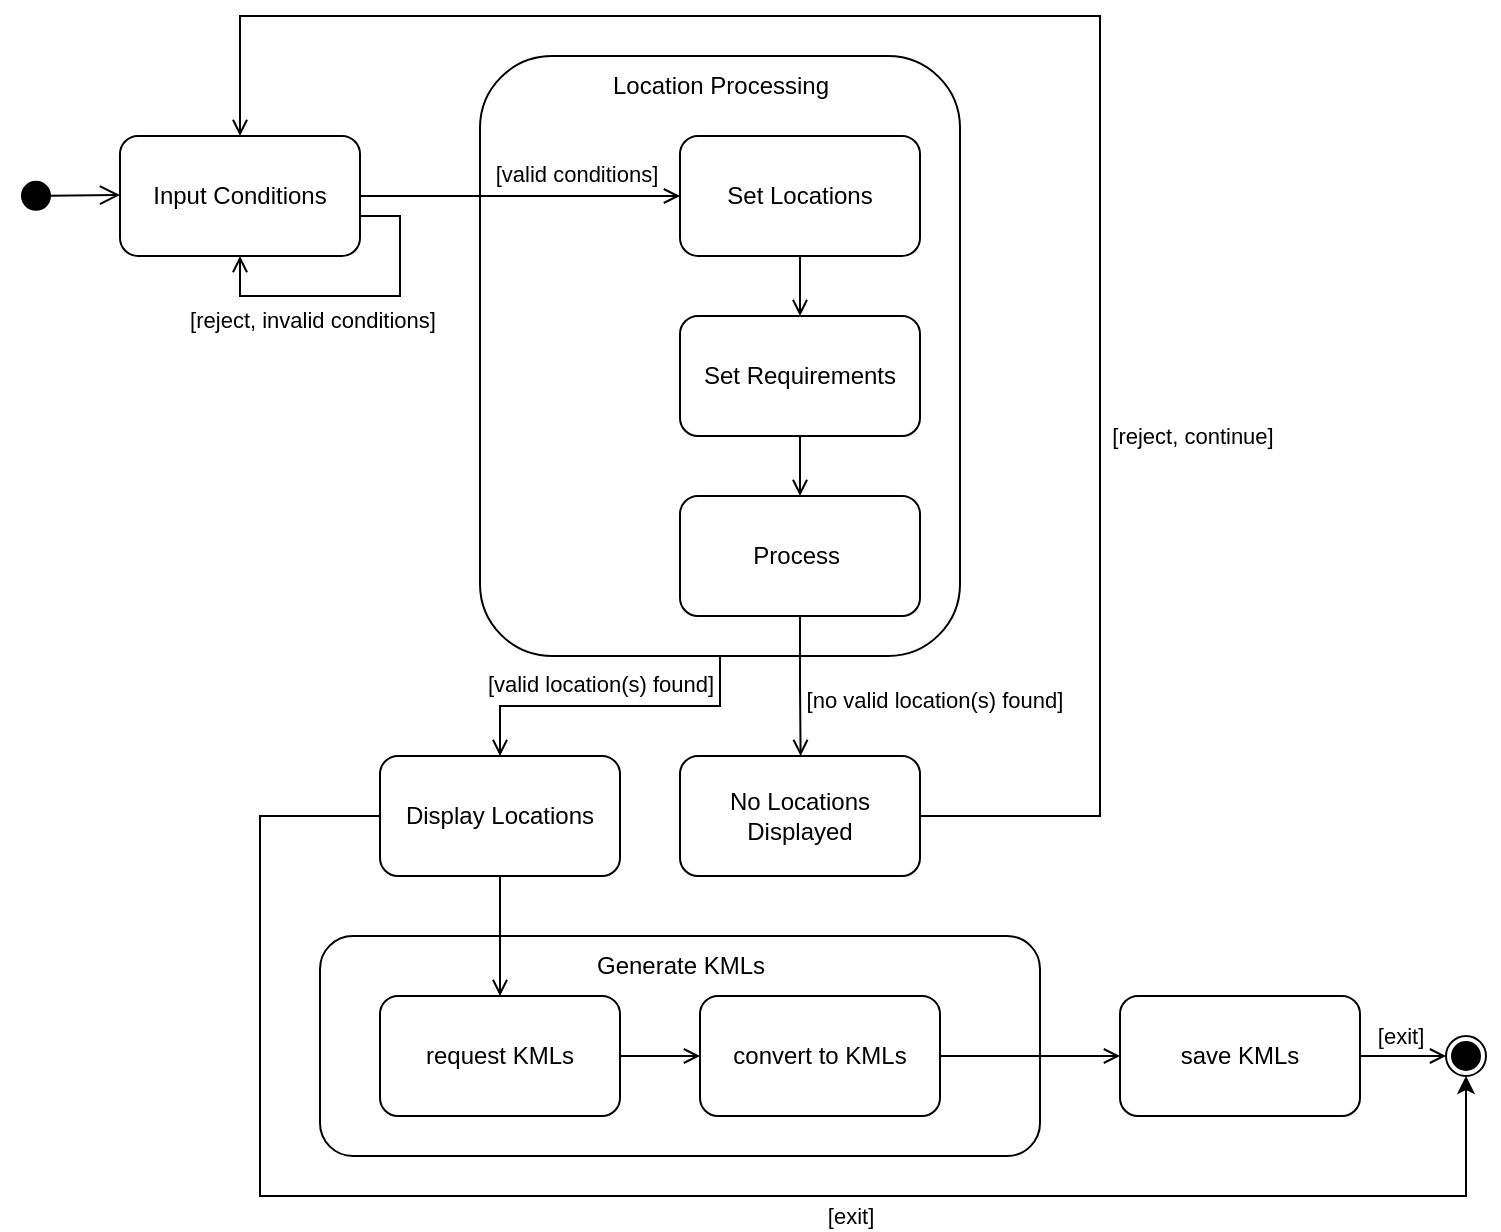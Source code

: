 <mxfile version="22.1.2" type="device">
  <diagram name="Page-1" id="3DZ1DMXpIPHAonK5FujJ">
    <mxGraphModel dx="779" dy="541" grid="1" gridSize="10" guides="1" tooltips="1" connect="1" arrows="1" fold="1" page="1" pageScale="1" pageWidth="850" pageHeight="1100" math="0" shadow="0">
      <root>
        <mxCell id="0" />
        <mxCell id="1" parent="0" />
        <mxCell id="-A6Hnksh4mpt81NmAGqT-50" value="" style="ellipse;whiteSpace=wrap;html=1;aspect=fixed;" parent="1" vertex="1">
          <mxGeometry x="773" y="640" width="20" height="20" as="geometry" />
        </mxCell>
        <mxCell id="-A6Hnksh4mpt81NmAGqT-44" value="" style="rounded=1;whiteSpace=wrap;html=1;" parent="1" vertex="1">
          <mxGeometry x="210" y="590" width="360" height="110" as="geometry" />
        </mxCell>
        <mxCell id="-A6Hnksh4mpt81NmAGqT-19" style="edgeStyle=orthogonalEdgeStyle;rounded=0;orthogonalLoop=1;jettySize=auto;html=1;entryX=0.5;entryY=0;entryDx=0;entryDy=0;endArrow=open;endFill=0;" parent="1" source="-A6Hnksh4mpt81NmAGqT-11" target="-A6Hnksh4mpt81NmAGqT-18" edge="1">
          <mxGeometry relative="1" as="geometry" />
        </mxCell>
        <mxCell id="-A6Hnksh4mpt81NmAGqT-20" value="[valid location(s) found]" style="edgeLabel;html=1;align=center;verticalAlign=middle;resizable=0;points=[];" parent="-A6Hnksh4mpt81NmAGqT-19" vertex="1" connectable="0">
          <mxGeometry x="0.059" y="-1" relative="1" as="geometry">
            <mxPoint x="-1" y="-10" as="offset" />
          </mxGeometry>
        </mxCell>
        <mxCell id="-A6Hnksh4mpt81NmAGqT-11" value="" style="rounded=1;whiteSpace=wrap;html=1;" parent="1" vertex="1">
          <mxGeometry x="290" y="150" width="240" height="300" as="geometry" />
        </mxCell>
        <mxCell id="-A6Hnksh4mpt81NmAGqT-9" style="edgeStyle=orthogonalEdgeStyle;rounded=0;orthogonalLoop=1;jettySize=auto;html=1;exitX=1;exitY=0.5;exitDx=0;exitDy=0;entryX=0;entryY=0.5;entryDx=0;entryDy=0;endArrow=open;endFill=0;" parent="1" source="-A6Hnksh4mpt81NmAGqT-1" target="-A6Hnksh4mpt81NmAGqT-3" edge="1">
          <mxGeometry relative="1" as="geometry" />
        </mxCell>
        <mxCell id="-A6Hnksh4mpt81NmAGqT-10" value="[valid conditions]" style="edgeLabel;html=1;align=center;verticalAlign=middle;resizable=0;points=[];" parent="-A6Hnksh4mpt81NmAGqT-9" vertex="1" connectable="0">
          <mxGeometry x="0.093" y="4" relative="1" as="geometry">
            <mxPoint x="20" y="-7" as="offset" />
          </mxGeometry>
        </mxCell>
        <mxCell id="-A6Hnksh4mpt81NmAGqT-1" value="Input Conditions" style="rounded=1;whiteSpace=wrap;html=1;" parent="1" vertex="1">
          <mxGeometry x="110" y="190" width="120" height="60" as="geometry" />
        </mxCell>
        <mxCell id="-A6Hnksh4mpt81NmAGqT-7" style="edgeStyle=orthogonalEdgeStyle;rounded=0;orthogonalLoop=1;jettySize=auto;html=1;exitX=0.5;exitY=1;exitDx=0;exitDy=0;endArrow=open;endFill=0;" parent="1" source="-A6Hnksh4mpt81NmAGqT-3" target="-A6Hnksh4mpt81NmAGqT-4" edge="1">
          <mxGeometry relative="1" as="geometry" />
        </mxCell>
        <mxCell id="-A6Hnksh4mpt81NmAGqT-3" value="Set Locations" style="rounded=1;whiteSpace=wrap;html=1;" parent="1" vertex="1">
          <mxGeometry x="390" y="190" width="120" height="60" as="geometry" />
        </mxCell>
        <mxCell id="-A6Hnksh4mpt81NmAGqT-8" value="" style="edgeStyle=orthogonalEdgeStyle;rounded=0;orthogonalLoop=1;jettySize=auto;html=1;endArrow=open;endFill=0;" parent="1" source="-A6Hnksh4mpt81NmAGqT-4" target="-A6Hnksh4mpt81NmAGqT-6" edge="1">
          <mxGeometry relative="1" as="geometry" />
        </mxCell>
        <mxCell id="-A6Hnksh4mpt81NmAGqT-4" value="Set Requirements" style="rounded=1;whiteSpace=wrap;html=1;" parent="1" vertex="1">
          <mxGeometry x="390" y="280" width="120" height="60" as="geometry" />
        </mxCell>
        <mxCell id="-A6Hnksh4mpt81NmAGqT-5" value="" style="html=1;verticalAlign=bottom;startArrow=circle;startFill=1;endArrow=open;startSize=6;endSize=8;curved=0;rounded=0;" parent="1" edge="1">
          <mxGeometry width="80" relative="1" as="geometry">
            <mxPoint x="60" y="220" as="sourcePoint" />
            <mxPoint x="110" y="219.5" as="targetPoint" />
          </mxGeometry>
        </mxCell>
        <mxCell id="-A6Hnksh4mpt81NmAGqT-13" style="edgeStyle=orthogonalEdgeStyle;rounded=0;orthogonalLoop=1;jettySize=auto;html=1;exitX=0.5;exitY=1;exitDx=0;exitDy=0;endArrow=open;endFill=0;" parent="1" source="-A6Hnksh4mpt81NmAGqT-6" edge="1">
          <mxGeometry relative="1" as="geometry">
            <mxPoint x="450.316" y="500" as="targetPoint" />
          </mxGeometry>
        </mxCell>
        <mxCell id="-A6Hnksh4mpt81NmAGqT-15" value="[no valid location(s) found]" style="edgeLabel;html=1;align=center;verticalAlign=middle;resizable=0;points=[];" parent="-A6Hnksh4mpt81NmAGqT-13" vertex="1" connectable="0">
          <mxGeometry x="-0.075" y="2" relative="1" as="geometry">
            <mxPoint x="65" y="9" as="offset" />
          </mxGeometry>
        </mxCell>
        <mxCell id="-A6Hnksh4mpt81NmAGqT-6" value="Process&amp;nbsp;" style="rounded=1;whiteSpace=wrap;html=1;" parent="1" vertex="1">
          <mxGeometry x="390" y="370" width="120" height="60" as="geometry" />
        </mxCell>
        <mxCell id="-A6Hnksh4mpt81NmAGqT-12" value="Location Processing" style="text;html=1;align=center;verticalAlign=middle;resizable=0;points=[];autosize=1;strokeColor=none;fillColor=none;" parent="1" vertex="1">
          <mxGeometry x="345" y="150" width="130" height="30" as="geometry" />
        </mxCell>
        <mxCell id="-A6Hnksh4mpt81NmAGqT-16" style="edgeStyle=orthogonalEdgeStyle;rounded=0;orthogonalLoop=1;jettySize=auto;html=1;entryX=0.5;entryY=0;entryDx=0;entryDy=0;endArrow=open;endFill=0;" parent="1" source="-A6Hnksh4mpt81NmAGqT-14" target="-A6Hnksh4mpt81NmAGqT-1" edge="1">
          <mxGeometry relative="1" as="geometry">
            <Array as="points">
              <mxPoint x="600" y="530" />
              <mxPoint x="600" y="130" />
              <mxPoint x="170" y="130" />
            </Array>
          </mxGeometry>
        </mxCell>
        <mxCell id="-A6Hnksh4mpt81NmAGqT-17" value="[reject, continue]" style="edgeLabel;html=1;align=center;verticalAlign=middle;resizable=0;points=[];" parent="-A6Hnksh4mpt81NmAGqT-16" vertex="1" connectable="0">
          <mxGeometry x="0.116" y="-2" relative="1" as="geometry">
            <mxPoint x="103" y="212" as="offset" />
          </mxGeometry>
        </mxCell>
        <mxCell id="-A6Hnksh4mpt81NmAGqT-14" value="No Locations Displayed" style="rounded=1;whiteSpace=wrap;html=1;" parent="1" vertex="1">
          <mxGeometry x="390" y="500" width="120" height="60" as="geometry" />
        </mxCell>
        <mxCell id="-A6Hnksh4mpt81NmAGqT-37" style="edgeStyle=orthogonalEdgeStyle;rounded=0;orthogonalLoop=1;jettySize=auto;html=1;entryX=0.5;entryY=0;entryDx=0;entryDy=0;endArrow=open;endFill=0;" parent="1" source="-A6Hnksh4mpt81NmAGqT-18" target="-A6Hnksh4mpt81NmAGqT-36" edge="1">
          <mxGeometry relative="1" as="geometry" />
        </mxCell>
        <mxCell id="cU2LThpIXTL1Gl95x8Pu-1" style="edgeStyle=orthogonalEdgeStyle;rounded=0;orthogonalLoop=1;jettySize=auto;html=1;exitX=0;exitY=0.5;exitDx=0;exitDy=0;entryX=0.5;entryY=1;entryDx=0;entryDy=0;" edge="1" parent="1" source="-A6Hnksh4mpt81NmAGqT-18" target="-A6Hnksh4mpt81NmAGqT-50">
          <mxGeometry relative="1" as="geometry">
            <Array as="points">
              <mxPoint x="180" y="530" />
              <mxPoint x="180" y="720" />
              <mxPoint x="783" y="720" />
            </Array>
          </mxGeometry>
        </mxCell>
        <mxCell id="cU2LThpIXTL1Gl95x8Pu-2" value="[exit]" style="edgeLabel;html=1;align=center;verticalAlign=middle;resizable=0;points=[];" vertex="1" connectable="0" parent="cU2LThpIXTL1Gl95x8Pu-1">
          <mxGeometry x="0.61" y="1" relative="1" as="geometry">
            <mxPoint x="-190" y="11" as="offset" />
          </mxGeometry>
        </mxCell>
        <mxCell id="-A6Hnksh4mpt81NmAGqT-18" value="Display Locations" style="rounded=1;whiteSpace=wrap;html=1;" parent="1" vertex="1">
          <mxGeometry x="240" y="500" width="120" height="60" as="geometry" />
        </mxCell>
        <mxCell id="-A6Hnksh4mpt81NmAGqT-31" style="edgeStyle=orthogonalEdgeStyle;rounded=0;orthogonalLoop=1;jettySize=auto;html=1;entryX=0.5;entryY=1;entryDx=0;entryDy=0;endArrow=open;endFill=0;" parent="1" source="-A6Hnksh4mpt81NmAGqT-1" target="-A6Hnksh4mpt81NmAGqT-1" edge="1">
          <mxGeometry relative="1" as="geometry">
            <Array as="points">
              <mxPoint x="250" y="230" />
              <mxPoint x="250" y="270" />
              <mxPoint x="170" y="270" />
            </Array>
          </mxGeometry>
        </mxCell>
        <mxCell id="-A6Hnksh4mpt81NmAGqT-32" value="[reject, invalid conditions]" style="edgeLabel;html=1;align=center;verticalAlign=middle;resizable=0;points=[];" parent="-A6Hnksh4mpt81NmAGqT-31" vertex="1" connectable="0">
          <mxGeometry x="0.192" y="11" relative="1" as="geometry">
            <mxPoint x="-9" y="1" as="offset" />
          </mxGeometry>
        </mxCell>
        <mxCell id="-A6Hnksh4mpt81NmAGqT-43" style="edgeStyle=orthogonalEdgeStyle;rounded=0;orthogonalLoop=1;jettySize=auto;html=1;exitX=1;exitY=0.5;exitDx=0;exitDy=0;endArrow=open;endFill=0;" parent="1" source="-A6Hnksh4mpt81NmAGqT-36" target="-A6Hnksh4mpt81NmAGqT-38" edge="1">
          <mxGeometry relative="1" as="geometry" />
        </mxCell>
        <mxCell id="-A6Hnksh4mpt81NmAGqT-36" value="request KMLs" style="rounded=1;whiteSpace=wrap;html=1;" parent="1" vertex="1">
          <mxGeometry x="240" y="620" width="120" height="60" as="geometry" />
        </mxCell>
        <mxCell id="-A6Hnksh4mpt81NmAGqT-45" style="edgeStyle=orthogonalEdgeStyle;rounded=0;orthogonalLoop=1;jettySize=auto;html=1;exitX=1;exitY=0.5;exitDx=0;exitDy=0;entryX=0;entryY=0.5;entryDx=0;entryDy=0;endArrow=open;endFill=0;" parent="1" source="-A6Hnksh4mpt81NmAGqT-38" target="-A6Hnksh4mpt81NmAGqT-41" edge="1">
          <mxGeometry relative="1" as="geometry" />
        </mxCell>
        <mxCell id="-A6Hnksh4mpt81NmAGqT-38" value="convert to KMLs" style="rounded=1;whiteSpace=wrap;html=1;" parent="1" vertex="1">
          <mxGeometry x="400" y="620" width="120" height="60" as="geometry" />
        </mxCell>
        <mxCell id="-A6Hnksh4mpt81NmAGqT-49" style="edgeStyle=orthogonalEdgeStyle;rounded=0;orthogonalLoop=1;jettySize=auto;html=1;exitX=1;exitY=0.5;exitDx=0;exitDy=0;endArrow=open;endFill=0;" parent="1" source="-A6Hnksh4mpt81NmAGqT-41" edge="1">
          <mxGeometry relative="1" as="geometry">
            <mxPoint x="773" y="650" as="targetPoint" />
            <mxPoint x="735" y="650" as="sourcePoint" />
          </mxGeometry>
        </mxCell>
        <mxCell id="-A6Hnksh4mpt81NmAGqT-41" value="save KMLs" style="rounded=1;whiteSpace=wrap;html=1;" parent="1" vertex="1">
          <mxGeometry x="610" y="620" width="120" height="60" as="geometry" />
        </mxCell>
        <mxCell id="-A6Hnksh4mpt81NmAGqT-46" value="Generate KMLs" style="text;html=1;align=center;verticalAlign=middle;resizable=0;points=[];autosize=1;strokeColor=none;fillColor=none;" parent="1" vertex="1">
          <mxGeometry x="335" y="590" width="110" height="30" as="geometry" />
        </mxCell>
        <mxCell id="-A6Hnksh4mpt81NmAGqT-48" value="" style="html=1;verticalAlign=bottom;startArrow=circle;startFill=1;endArrow=none;startSize=6;endSize=8;curved=0;rounded=0;endFill=0;" parent="1" edge="1">
          <mxGeometry width="80" relative="1" as="geometry">
            <mxPoint x="791" y="650" as="sourcePoint" />
            <mxPoint x="780" y="650" as="targetPoint" />
          </mxGeometry>
        </mxCell>
        <mxCell id="-A6Hnksh4mpt81NmAGqT-51" value="[exit]" style="edgeLabel;html=1;align=center;verticalAlign=middle;resizable=0;points=[];" parent="-A6Hnksh4mpt81NmAGqT-48" vertex="1" connectable="0">
          <mxGeometry x="0.517" y="-5" relative="1" as="geometry">
            <mxPoint x="-33" y="-5" as="offset" />
          </mxGeometry>
        </mxCell>
      </root>
    </mxGraphModel>
  </diagram>
</mxfile>
